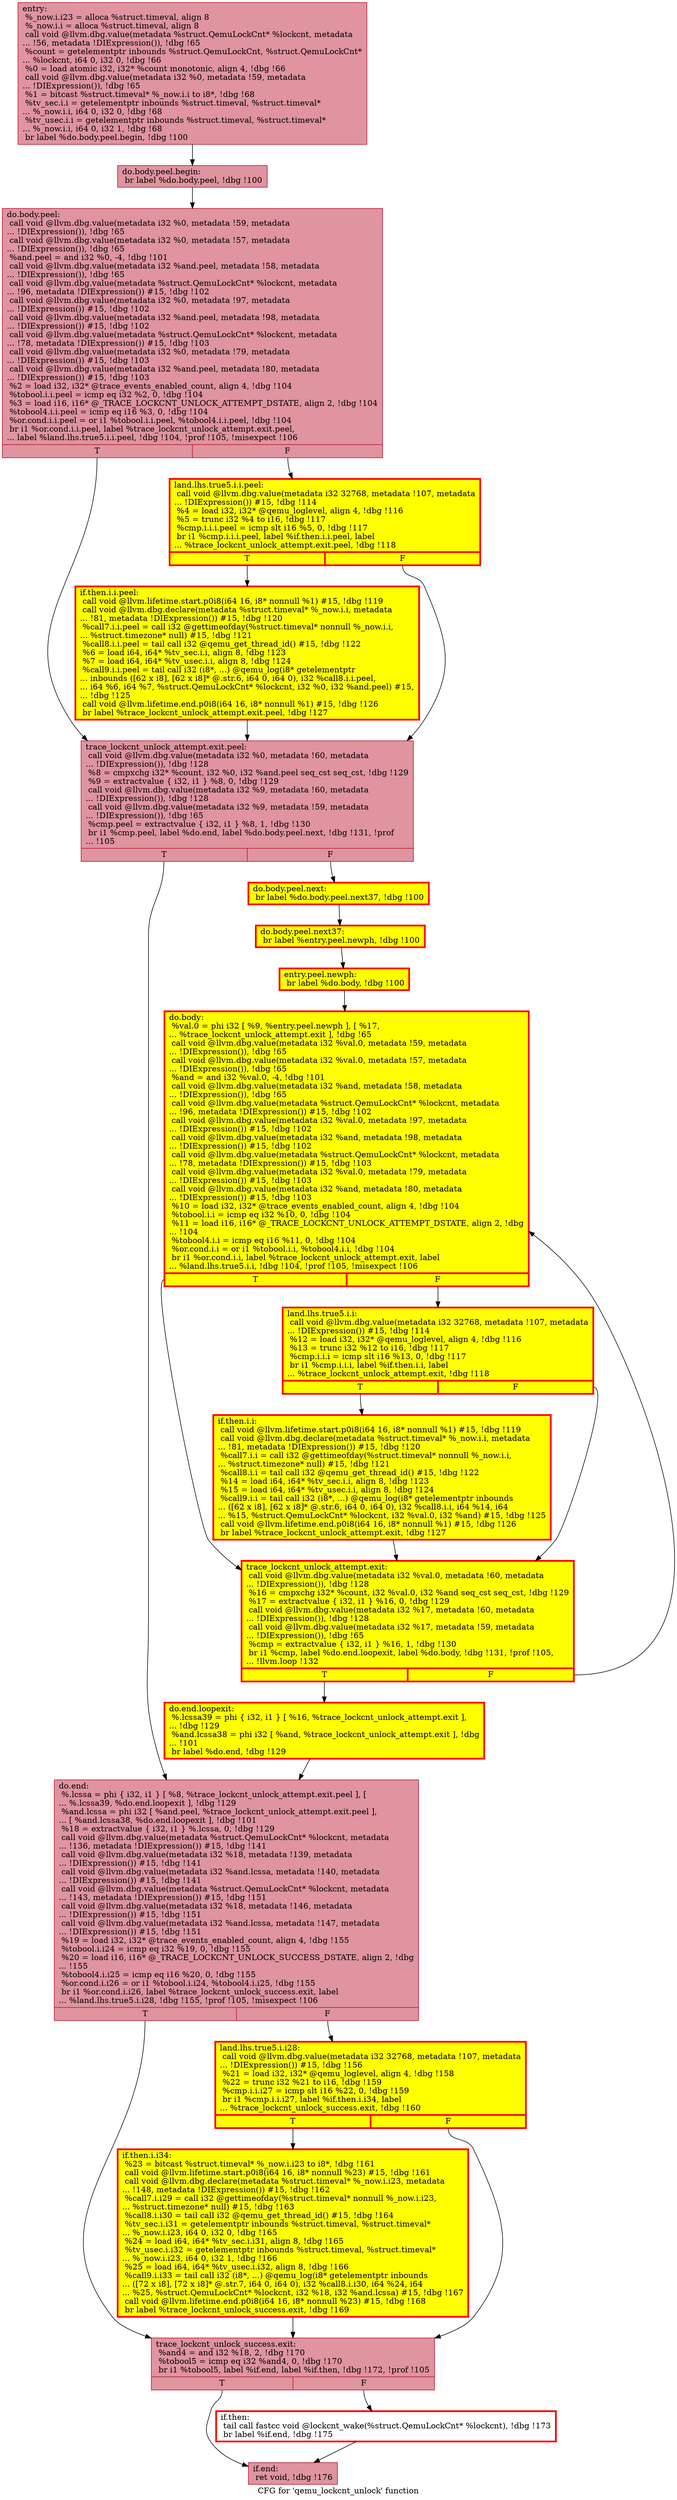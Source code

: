 digraph "CFG for 'qemu_lockcnt_unlock' function" {
	label="CFG for 'qemu_lockcnt_unlock' function";

	Node0x55b52495ed30 [shape=record,color="#b70d28ff", style=filled, fillcolor="#b70d2870",label="{entry:\l  %_now.i.i23 = alloca %struct.timeval, align 8\l  %_now.i.i = alloca %struct.timeval, align 8\l  call void @llvm.dbg.value(metadata %struct.QemuLockCnt* %lockcnt, metadata\l... !56, metadata !DIExpression()), !dbg !65\l  %count = getelementptr inbounds %struct.QemuLockCnt, %struct.QemuLockCnt*\l... %lockcnt, i64 0, i32 0, !dbg !66\l  %0 = load atomic i32, i32* %count monotonic, align 4, !dbg !66\l  call void @llvm.dbg.value(metadata i32 %0, metadata !59, metadata\l... !DIExpression()), !dbg !65\l  %1 = bitcast %struct.timeval* %_now.i.i to i8*, !dbg !68\l  %tv_sec.i.i = getelementptr inbounds %struct.timeval, %struct.timeval*\l... %_now.i.i, i64 0, i32 0, !dbg !68\l  %tv_usec.i.i = getelementptr inbounds %struct.timeval, %struct.timeval*\l... %_now.i.i, i64 0, i32 1, !dbg !68\l  br label %do.body.peel.begin, !dbg !100\l}"];
	Node0x55b52495ed30 -> Node0x55b524ab5140;
	Node0x55b524ab5140 [shape=record,color="#b70d28ff", style=filled, fillcolor="#b70d2870",label="{do.body.peel.begin:                               \l  br label %do.body.peel, !dbg !100\l}"];
	Node0x55b524ab5140 -> Node0x55b524ac1f50;
	Node0x55b524ac1f50 [shape=record,color="#b70d28ff", style=filled, fillcolor="#b70d2870",label="{do.body.peel:                                     \l  call void @llvm.dbg.value(metadata i32 %0, metadata !59, metadata\l... !DIExpression()), !dbg !65\l  call void @llvm.dbg.value(metadata i32 %0, metadata !57, metadata\l... !DIExpression()), !dbg !65\l  %and.peel = and i32 %0, -4, !dbg !101\l  call void @llvm.dbg.value(metadata i32 %and.peel, metadata !58, metadata\l... !DIExpression()), !dbg !65\l  call void @llvm.dbg.value(metadata %struct.QemuLockCnt* %lockcnt, metadata\l... !96, metadata !DIExpression()) #15, !dbg !102\l  call void @llvm.dbg.value(metadata i32 %0, metadata !97, metadata\l... !DIExpression()) #15, !dbg !102\l  call void @llvm.dbg.value(metadata i32 %and.peel, metadata !98, metadata\l... !DIExpression()) #15, !dbg !102\l  call void @llvm.dbg.value(metadata %struct.QemuLockCnt* %lockcnt, metadata\l... !78, metadata !DIExpression()) #15, !dbg !103\l  call void @llvm.dbg.value(metadata i32 %0, metadata !79, metadata\l... !DIExpression()) #15, !dbg !103\l  call void @llvm.dbg.value(metadata i32 %and.peel, metadata !80, metadata\l... !DIExpression()) #15, !dbg !103\l  %2 = load i32, i32* @trace_events_enabled_count, align 4, !dbg !104\l  %tobool.i.i.peel = icmp eq i32 %2, 0, !dbg !104\l  %3 = load i16, i16* @_TRACE_LOCKCNT_UNLOCK_ATTEMPT_DSTATE, align 2, !dbg !104\l  %tobool4.i.i.peel = icmp eq i16 %3, 0, !dbg !104\l  %or.cond.i.i.peel = or i1 %tobool.i.i.peel, %tobool4.i.i.peel, !dbg !104\l  br i1 %or.cond.i.i.peel, label %trace_lockcnt_unlock_attempt.exit.peel,\l... label %land.lhs.true5.i.i.peel, !dbg !104, !prof !105, !misexpect !106\l|{<s0>T|<s1>F}}"];
	Node0x55b524ac1f50:s0 -> Node0x55b524aa42f0;
	Node0x55b524ac1f50:s1 -> Node0x55b524aa3cb0;
	Node0x55b524aa3cb0 [shape=record,penwidth=3.0, style="filled", color="red", fillcolor="yellow",label="{land.lhs.true5.i.i.peel:                          \l  call void @llvm.dbg.value(metadata i32 32768, metadata !107, metadata\l... !DIExpression()) #15, !dbg !114\l  %4 = load i32, i32* @qemu_loglevel, align 4, !dbg !116\l  %5 = trunc i32 %4 to i16, !dbg !117\l  %cmp.i.i.i.peel = icmp slt i16 %5, 0, !dbg !117\l  br i1 %cmp.i.i.i.peel, label %if.then.i.i.peel, label\l... %trace_lockcnt_unlock_attempt.exit.peel, !dbg !118\l|{<s0>T|<s1>F}}"];
	Node0x55b524aa3cb0:s0 -> Node0x55b524aa3fb0;
	Node0x55b524aa3cb0:s1 -> Node0x55b524aa42f0;
	Node0x55b524aa3fb0 [shape=record,penwidth=3.0, style="filled", color="red", fillcolor="yellow",label="{if.then.i.i.peel:                                 \l  call void @llvm.lifetime.start.p0i8(i64 16, i8* nonnull %1) #15, !dbg !119\l  call void @llvm.dbg.declare(metadata %struct.timeval* %_now.i.i, metadata\l... !81, metadata !DIExpression()) #15, !dbg !120\l  %call7.i.i.peel = call i32 @gettimeofday(%struct.timeval* nonnull %_now.i.i,\l... %struct.timezone* null) #15, !dbg !121\l  %call8.i.i.peel = tail call i32 @qemu_get_thread_id() #15, !dbg !122\l  %6 = load i64, i64* %tv_sec.i.i, align 8, !dbg !123\l  %7 = load i64, i64* %tv_usec.i.i, align 8, !dbg !124\l  %call9.i.i.peel = tail call i32 (i8*, ...) @qemu_log(i8* getelementptr\l... inbounds ([62 x i8], [62 x i8]* @.str.6, i64 0, i64 0), i32 %call8.i.i.peel,\l... i64 %6, i64 %7, %struct.QemuLockCnt* %lockcnt, i32 %0, i32 %and.peel) #15,\l... !dbg !125\l  call void @llvm.lifetime.end.p0i8(i64 16, i8* nonnull %1) #15, !dbg !126\l  br label %trace_lockcnt_unlock_attempt.exit.peel, !dbg !127\l}"];
	Node0x55b524aa3fb0 -> Node0x55b524aa42f0;
	Node0x55b524aa42f0 [shape=record,color="#b70d28ff", style=filled, fillcolor="#b70d2870",label="{trace_lockcnt_unlock_attempt.exit.peel:           \l  call void @llvm.dbg.value(metadata i32 %0, metadata !60, metadata\l... !DIExpression()), !dbg !128\l  %8 = cmpxchg i32* %count, i32 %0, i32 %and.peel seq_cst seq_cst, !dbg !129\l  %9 = extractvalue \{ i32, i1 \} %8, 0, !dbg !129\l  call void @llvm.dbg.value(metadata i32 %9, metadata !60, metadata\l... !DIExpression()), !dbg !128\l  call void @llvm.dbg.value(metadata i32 %9, metadata !59, metadata\l... !DIExpression()), !dbg !65\l  %cmp.peel = extractvalue \{ i32, i1 \} %8, 1, !dbg !130\l  br i1 %cmp.peel, label %do.end, label %do.body.peel.next, !dbg !131, !prof\l... !105\l|{<s0>T|<s1>F}}"];
	Node0x55b524aa42f0:s0 -> Node0x55b524965ec0;
	Node0x55b524aa42f0:s1 -> Node0x55b524ab2430;
	Node0x55b524ab2430 [shape=record,penwidth=3.0, style="filled", color="red", fillcolor="yellow",label="{do.body.peel.next:                                \l  br label %do.body.peel.next37, !dbg !100\l}"];
	Node0x55b524ab2430 -> Node0x55b524ab2520;
	Node0x55b524ab2520 [shape=record,penwidth=3.0, style="filled", color="red", fillcolor="yellow",label="{do.body.peel.next37:                              \l  br label %entry.peel.newph, !dbg !100\l}"];
	Node0x55b524ab2520 -> Node0x55b524ac1fa0;
	Node0x55b524ac1fa0 [shape=record,penwidth=3.0, style="filled", color="red", fillcolor="yellow",label="{entry.peel.newph:                                 \l  br label %do.body, !dbg !100\l}"];
	Node0x55b524ac1fa0 -> Node0x55b524965fa0;
	Node0x55b524965fa0 [shape=record,penwidth=3.0, style="filled", color="red", fillcolor="yellow",label="{do.body:                                          \l  %val.0 = phi i32 [ %9, %entry.peel.newph ], [ %17,\l... %trace_lockcnt_unlock_attempt.exit ], !dbg !65\l  call void @llvm.dbg.value(metadata i32 %val.0, metadata !59, metadata\l... !DIExpression()), !dbg !65\l  call void @llvm.dbg.value(metadata i32 %val.0, metadata !57, metadata\l... !DIExpression()), !dbg !65\l  %and = and i32 %val.0, -4, !dbg !101\l  call void @llvm.dbg.value(metadata i32 %and, metadata !58, metadata\l... !DIExpression()), !dbg !65\l  call void @llvm.dbg.value(metadata %struct.QemuLockCnt* %lockcnt, metadata\l... !96, metadata !DIExpression()) #15, !dbg !102\l  call void @llvm.dbg.value(metadata i32 %val.0, metadata !97, metadata\l... !DIExpression()) #15, !dbg !102\l  call void @llvm.dbg.value(metadata i32 %and, metadata !98, metadata\l... !DIExpression()) #15, !dbg !102\l  call void @llvm.dbg.value(metadata %struct.QemuLockCnt* %lockcnt, metadata\l... !78, metadata !DIExpression()) #15, !dbg !103\l  call void @llvm.dbg.value(metadata i32 %val.0, metadata !79, metadata\l... !DIExpression()) #15, !dbg !103\l  call void @llvm.dbg.value(metadata i32 %and, metadata !80, metadata\l... !DIExpression()) #15, !dbg !103\l  %10 = load i32, i32* @trace_events_enabled_count, align 4, !dbg !104\l  %tobool.i.i = icmp eq i32 %10, 0, !dbg !104\l  %11 = load i16, i16* @_TRACE_LOCKCNT_UNLOCK_ATTEMPT_DSTATE, align 2, !dbg\l... !104\l  %tobool4.i.i = icmp eq i16 %11, 0, !dbg !104\l  %or.cond.i.i = or i1 %tobool.i.i, %tobool4.i.i, !dbg !104\l  br i1 %or.cond.i.i, label %trace_lockcnt_unlock_attempt.exit, label\l... %land.lhs.true5.i.i, !dbg !104, !prof !105, !misexpect !106\l|{<s0>T|<s1>F}}"];
	Node0x55b524965fa0:s0 -> Node0x55b52493bc80;
	Node0x55b524965fa0:s1 -> Node0x55b5249a1e10;
	Node0x55b5249a1e10 [shape=record,penwidth=3.0, style="filled", color="red", fillcolor="yellow",label="{land.lhs.true5.i.i:                               \l  call void @llvm.dbg.value(metadata i32 32768, metadata !107, metadata\l... !DIExpression()) #15, !dbg !114\l  %12 = load i32, i32* @qemu_loglevel, align 4, !dbg !116\l  %13 = trunc i32 %12 to i16, !dbg !117\l  %cmp.i.i.i = icmp slt i16 %13, 0, !dbg !117\l  br i1 %cmp.i.i.i, label %if.then.i.i, label\l... %trace_lockcnt_unlock_attempt.exit, !dbg !118\l|{<s0>T|<s1>F}}"];
	Node0x55b5249a1e10:s0 -> Node0x55b5249a3b80;
	Node0x55b5249a1e10:s1 -> Node0x55b52493bc80;
	Node0x55b5249a3b80 [shape=record,penwidth=3.0, style="filled", color="red", fillcolor="yellow",label="{if.then.i.i:                                      \l  call void @llvm.lifetime.start.p0i8(i64 16, i8* nonnull %1) #15, !dbg !119\l  call void @llvm.dbg.declare(metadata %struct.timeval* %_now.i.i, metadata\l... !81, metadata !DIExpression()) #15, !dbg !120\l  %call7.i.i = call i32 @gettimeofday(%struct.timeval* nonnull %_now.i.i,\l... %struct.timezone* null) #15, !dbg !121\l  %call8.i.i = tail call i32 @qemu_get_thread_id() #15, !dbg !122\l  %14 = load i64, i64* %tv_sec.i.i, align 8, !dbg !123\l  %15 = load i64, i64* %tv_usec.i.i, align 8, !dbg !124\l  %call9.i.i = tail call i32 (i8*, ...) @qemu_log(i8* getelementptr inbounds\l... ([62 x i8], [62 x i8]* @.str.6, i64 0, i64 0), i32 %call8.i.i, i64 %14, i64\l... %15, %struct.QemuLockCnt* %lockcnt, i32 %val.0, i32 %and) #15, !dbg !125\l  call void @llvm.lifetime.end.p0i8(i64 16, i8* nonnull %1) #15, !dbg !126\l  br label %trace_lockcnt_unlock_attempt.exit, !dbg !127\l}"];
	Node0x55b5249a3b80 -> Node0x55b52493bc80;
	Node0x55b52493bc80 [shape=record,penwidth=3.0, style="filled", color="red", fillcolor="yellow",label="{trace_lockcnt_unlock_attempt.exit:                \l  call void @llvm.dbg.value(metadata i32 %val.0, metadata !60, metadata\l... !DIExpression()), !dbg !128\l  %16 = cmpxchg i32* %count, i32 %val.0, i32 %and seq_cst seq_cst, !dbg !129\l  %17 = extractvalue \{ i32, i1 \} %16, 0, !dbg !129\l  call void @llvm.dbg.value(metadata i32 %17, metadata !60, metadata\l... !DIExpression()), !dbg !128\l  call void @llvm.dbg.value(metadata i32 %17, metadata !59, metadata\l... !DIExpression()), !dbg !65\l  %cmp = extractvalue \{ i32, i1 \} %16, 1, !dbg !130\l  br i1 %cmp, label %do.end.loopexit, label %do.body, !dbg !131, !prof !105,\l... !llvm.loop !132\l|{<s0>T|<s1>F}}"];
	Node0x55b52493bc80:s0 -> Node0x55b5249a5710;
	Node0x55b52493bc80:s1 -> Node0x55b524965fa0;
	Node0x55b5249a5710 [shape=record,penwidth=3.0, style="filled", color="red", fillcolor="yellow",label="{do.end.loopexit:                                  \l  %.lcssa39 = phi \{ i32, i1 \} [ %16, %trace_lockcnt_unlock_attempt.exit ],\l... !dbg !129\l  %and.lcssa38 = phi i32 [ %and, %trace_lockcnt_unlock_attempt.exit ], !dbg\l... !101\l  br label %do.end, !dbg !129\l}"];
	Node0x55b5249a5710 -> Node0x55b524965ec0;
	Node0x55b524965ec0 [shape=record,color="#b70d28ff", style=filled, fillcolor="#b70d2870",label="{do.end:                                           \l  %.lcssa = phi \{ i32, i1 \} [ %8, %trace_lockcnt_unlock_attempt.exit.peel ], [\l... %.lcssa39, %do.end.loopexit ], !dbg !129\l  %and.lcssa = phi i32 [ %and.peel, %trace_lockcnt_unlock_attempt.exit.peel ],\l... [ %and.lcssa38, %do.end.loopexit ], !dbg !101\l  %18 = extractvalue \{ i32, i1 \} %.lcssa, 0, !dbg !129\l  call void @llvm.dbg.value(metadata %struct.QemuLockCnt* %lockcnt, metadata\l... !136, metadata !DIExpression()) #15, !dbg !141\l  call void @llvm.dbg.value(metadata i32 %18, metadata !139, metadata\l... !DIExpression()) #15, !dbg !141\l  call void @llvm.dbg.value(metadata i32 %and.lcssa, metadata !140, metadata\l... !DIExpression()) #15, !dbg !141\l  call void @llvm.dbg.value(metadata %struct.QemuLockCnt* %lockcnt, metadata\l... !143, metadata !DIExpression()) #15, !dbg !151\l  call void @llvm.dbg.value(metadata i32 %18, metadata !146, metadata\l... !DIExpression()) #15, !dbg !151\l  call void @llvm.dbg.value(metadata i32 %and.lcssa, metadata !147, metadata\l... !DIExpression()) #15, !dbg !151\l  %19 = load i32, i32* @trace_events_enabled_count, align 4, !dbg !155\l  %tobool.i.i24 = icmp eq i32 %19, 0, !dbg !155\l  %20 = load i16, i16* @_TRACE_LOCKCNT_UNLOCK_SUCCESS_DSTATE, align 2, !dbg\l... !155\l  %tobool4.i.i25 = icmp eq i16 %20, 0, !dbg !155\l  %or.cond.i.i26 = or i1 %tobool.i.i24, %tobool4.i.i25, !dbg !155\l  br i1 %or.cond.i.i26, label %trace_lockcnt_unlock_success.exit, label\l... %land.lhs.true5.i.i28, !dbg !155, !prof !105, !misexpect !106\l|{<s0>T|<s1>F}}"];
	Node0x55b524965ec0:s0 -> Node0x55b52489d9b0;
	Node0x55b524965ec0:s1 -> Node0x55b52499ec10;
	Node0x55b52499ec10 [shape=record,penwidth=3.0, style="filled", color="red", fillcolor="yellow",label="{land.lhs.true5.i.i28:                             \l  call void @llvm.dbg.value(metadata i32 32768, metadata !107, metadata\l... !DIExpression()) #15, !dbg !156\l  %21 = load i32, i32* @qemu_loglevel, align 4, !dbg !158\l  %22 = trunc i32 %21 to i16, !dbg !159\l  %cmp.i.i.i27 = icmp slt i16 %22, 0, !dbg !159\l  br i1 %cmp.i.i.i27, label %if.then.i.i34, label\l... %trace_lockcnt_unlock_success.exit, !dbg !160\l|{<s0>T|<s1>F}}"];
	Node0x55b52499ec10:s0 -> Node0x55b5248ba3e0;
	Node0x55b52499ec10:s1 -> Node0x55b52489d9b0;
	Node0x55b5248ba3e0 [shape=record,penwidth=3.0, style="filled", color="red", fillcolor="yellow",label="{if.then.i.i34:                                    \l  %23 = bitcast %struct.timeval* %_now.i.i23 to i8*, !dbg !161\l  call void @llvm.lifetime.start.p0i8(i64 16, i8* nonnull %23) #15, !dbg !161\l  call void @llvm.dbg.declare(metadata %struct.timeval* %_now.i.i23, metadata\l... !148, metadata !DIExpression()) #15, !dbg !162\l  %call7.i.i29 = call i32 @gettimeofday(%struct.timeval* nonnull %_now.i.i23,\l... %struct.timezone* null) #15, !dbg !163\l  %call8.i.i30 = tail call i32 @qemu_get_thread_id() #15, !dbg !164\l  %tv_sec.i.i31 = getelementptr inbounds %struct.timeval, %struct.timeval*\l... %_now.i.i23, i64 0, i32 0, !dbg !165\l  %24 = load i64, i64* %tv_sec.i.i31, align 8, !dbg !165\l  %tv_usec.i.i32 = getelementptr inbounds %struct.timeval, %struct.timeval*\l... %_now.i.i23, i64 0, i32 1, !dbg !166\l  %25 = load i64, i64* %tv_usec.i.i32, align 8, !dbg !166\l  %call9.i.i33 = tail call i32 (i8*, ...) @qemu_log(i8* getelementptr inbounds\l... ([72 x i8], [72 x i8]* @.str.7, i64 0, i64 0), i32 %call8.i.i30, i64 %24, i64\l... %25, %struct.QemuLockCnt* %lockcnt, i32 %18, i32 %and.lcssa) #15, !dbg !167\l  call void @llvm.lifetime.end.p0i8(i64 16, i8* nonnull %23) #15, !dbg !168\l  br label %trace_lockcnt_unlock_success.exit, !dbg !169\l}"];
	Node0x55b5248ba3e0 -> Node0x55b52489d9b0;
	Node0x55b52489d9b0 [shape=record,color="#b70d28ff", style=filled, fillcolor="#b70d2870",label="{trace_lockcnt_unlock_success.exit:                \l  %and4 = and i32 %18, 2, !dbg !170\l  %tobool5 = icmp eq i32 %and4, 0, !dbg !170\l  br i1 %tobool5, label %if.end, label %if.then, !dbg !172, !prof !105\l|{<s0>T|<s1>F}}"];
	Node0x55b52489d9b0:s0 -> Node0x55b524968d40;
	Node0x55b52489d9b0:s1 -> Node0x55b524968cf0;
	Node0x55b524968cf0 [shape=record,penwidth=3.0, color="red",label="{if.then:                                          \l  tail call fastcc void @lockcnt_wake(%struct.QemuLockCnt* %lockcnt), !dbg !173\l  br label %if.end, !dbg !175\l}"];
	Node0x55b524968cf0 -> Node0x55b524968d40;
	Node0x55b524968d40 [shape=record,color="#b70d28ff", style=filled, fillcolor="#b70d2870",label="{if.end:                                           \l  ret void, !dbg !176\l}"];
}
